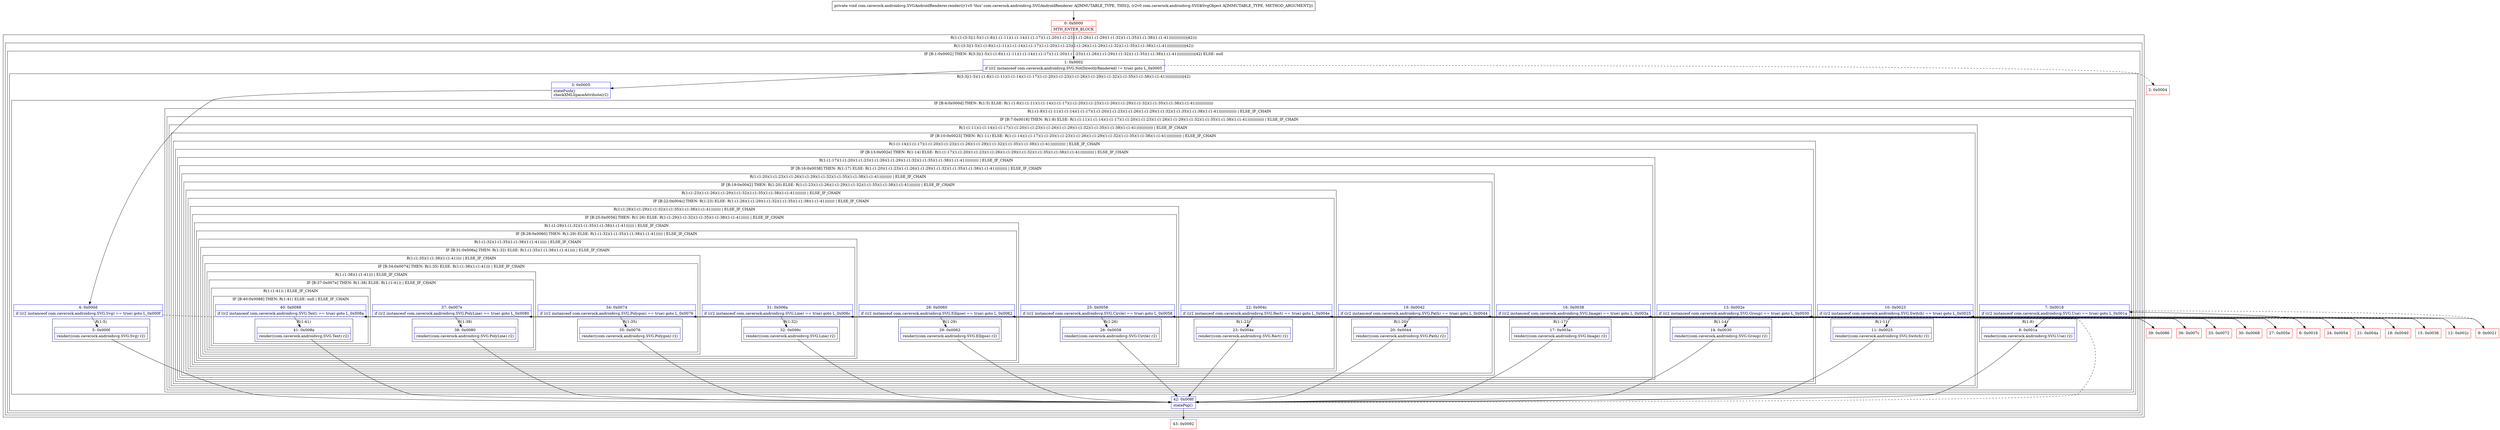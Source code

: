 digraph "CFG forcom.caverock.androidsvg.SVGAndroidRenderer.render(Lcom\/caverock\/androidsvg\/SVG$SvgObject;)V" {
subgraph cluster_Region_883477823 {
label = "R(1:(1:(3:3|(1:5)(1:(1:8)(1:(1:11)(1:(1:14)(1:(1:17)(1:(1:20)(1:(1:23)(1:(1:26)(1:(1:29)(1:(1:32)(1:(1:35)(1:(1:38)(1:(1:41)))))))))))))|42)))";
node [shape=record,color=blue];
subgraph cluster_Region_1891448077 {
label = "R(1:(3:3|(1:5)(1:(1:8)(1:(1:11)(1:(1:14)(1:(1:17)(1:(1:20)(1:(1:23)(1:(1:26)(1:(1:29)(1:(1:32)(1:(1:35)(1:(1:38)(1:(1:41)))))))))))))|42))";
node [shape=record,color=blue];
subgraph cluster_IfRegion_1332142942 {
label = "IF [B:1:0x0002] THEN: R(3:3|(1:5)(1:(1:8)(1:(1:11)(1:(1:14)(1:(1:17)(1:(1:20)(1:(1:23)(1:(1:26)(1:(1:29)(1:(1:32)(1:(1:35)(1:(1:38)(1:(1:41)))))))))))))|42) ELSE: null";
node [shape=record,color=blue];
Node_1 [shape=record,label="{1\:\ 0x0002|if ((r2 instanceof com.caverock.androidsvg.SVG.NotDirectlyRendered) != true) goto L_0x0005\l}"];
subgraph cluster_Region_2028431261 {
label = "R(3:3|(1:5)(1:(1:8)(1:(1:11)(1:(1:14)(1:(1:17)(1:(1:20)(1:(1:23)(1:(1:26)(1:(1:29)(1:(1:32)(1:(1:35)(1:(1:38)(1:(1:41)))))))))))))|42)";
node [shape=record,color=blue];
Node_3 [shape=record,label="{3\:\ 0x0005|statePush()\lcheckXMLSpaceAttribute(r2)\l}"];
subgraph cluster_IfRegion_181701771 {
label = "IF [B:4:0x000d] THEN: R(1:5) ELSE: R(1:(1:8)(1:(1:11)(1:(1:14)(1:(1:17)(1:(1:20)(1:(1:23)(1:(1:26)(1:(1:29)(1:(1:32)(1:(1:35)(1:(1:38)(1:(1:41)))))))))))))";
node [shape=record,color=blue];
Node_4 [shape=record,label="{4\:\ 0x000d|if ((r2 instanceof com.caverock.androidsvg.SVG.Svg) == true) goto L_0x000f\l}"];
subgraph cluster_Region_332973441 {
label = "R(1:5)";
node [shape=record,color=blue];
Node_5 [shape=record,label="{5\:\ 0x000f|render((com.caverock.androidsvg.SVG.Svg) r2)\l}"];
}
subgraph cluster_Region_1801234615 {
label = "R(1:(1:8)(1:(1:11)(1:(1:14)(1:(1:17)(1:(1:20)(1:(1:23)(1:(1:26)(1:(1:29)(1:(1:32)(1:(1:35)(1:(1:38)(1:(1:41))))))))))))) | ELSE_IF_CHAIN\l";
node [shape=record,color=blue];
subgraph cluster_IfRegion_675602894 {
label = "IF [B:7:0x0018] THEN: R(1:8) ELSE: R(1:(1:11)(1:(1:14)(1:(1:17)(1:(1:20)(1:(1:23)(1:(1:26)(1:(1:29)(1:(1:32)(1:(1:35)(1:(1:38)(1:(1:41)))))))))))) | ELSE_IF_CHAIN\l";
node [shape=record,color=blue];
Node_7 [shape=record,label="{7\:\ 0x0018|if ((r2 instanceof com.caverock.androidsvg.SVG.Use) == true) goto L_0x001a\l}"];
subgraph cluster_Region_106594457 {
label = "R(1:8)";
node [shape=record,color=blue];
Node_8 [shape=record,label="{8\:\ 0x001a|render((com.caverock.androidsvg.SVG.Use) r2)\l}"];
}
subgraph cluster_Region_1400613150 {
label = "R(1:(1:11)(1:(1:14)(1:(1:17)(1:(1:20)(1:(1:23)(1:(1:26)(1:(1:29)(1:(1:32)(1:(1:35)(1:(1:38)(1:(1:41)))))))))))) | ELSE_IF_CHAIN\l";
node [shape=record,color=blue];
subgraph cluster_IfRegion_1567402710 {
label = "IF [B:10:0x0023] THEN: R(1:11) ELSE: R(1:(1:14)(1:(1:17)(1:(1:20)(1:(1:23)(1:(1:26)(1:(1:29)(1:(1:32)(1:(1:35)(1:(1:38)(1:(1:41))))))))))) | ELSE_IF_CHAIN\l";
node [shape=record,color=blue];
Node_10 [shape=record,label="{10\:\ 0x0023|if ((r2 instanceof com.caverock.androidsvg.SVG.Switch) == true) goto L_0x0025\l}"];
subgraph cluster_Region_1378449956 {
label = "R(1:11)";
node [shape=record,color=blue];
Node_11 [shape=record,label="{11\:\ 0x0025|render((com.caverock.androidsvg.SVG.Switch) r2)\l}"];
}
subgraph cluster_Region_2451120 {
label = "R(1:(1:14)(1:(1:17)(1:(1:20)(1:(1:23)(1:(1:26)(1:(1:29)(1:(1:32)(1:(1:35)(1:(1:38)(1:(1:41))))))))))) | ELSE_IF_CHAIN\l";
node [shape=record,color=blue];
subgraph cluster_IfRegion_244845811 {
label = "IF [B:13:0x002e] THEN: R(1:14) ELSE: R(1:(1:17)(1:(1:20)(1:(1:23)(1:(1:26)(1:(1:29)(1:(1:32)(1:(1:35)(1:(1:38)(1:(1:41)))))))))) | ELSE_IF_CHAIN\l";
node [shape=record,color=blue];
Node_13 [shape=record,label="{13\:\ 0x002e|if ((r2 instanceof com.caverock.androidsvg.SVG.Group) == true) goto L_0x0030\l}"];
subgraph cluster_Region_916078060 {
label = "R(1:14)";
node [shape=record,color=blue];
Node_14 [shape=record,label="{14\:\ 0x0030|render((com.caverock.androidsvg.SVG.Group) r2)\l}"];
}
subgraph cluster_Region_796625217 {
label = "R(1:(1:17)(1:(1:20)(1:(1:23)(1:(1:26)(1:(1:29)(1:(1:32)(1:(1:35)(1:(1:38)(1:(1:41)))))))))) | ELSE_IF_CHAIN\l";
node [shape=record,color=blue];
subgraph cluster_IfRegion_71330552 {
label = "IF [B:16:0x0038] THEN: R(1:17) ELSE: R(1:(1:20)(1:(1:23)(1:(1:26)(1:(1:29)(1:(1:32)(1:(1:35)(1:(1:38)(1:(1:41))))))))) | ELSE_IF_CHAIN\l";
node [shape=record,color=blue];
Node_16 [shape=record,label="{16\:\ 0x0038|if ((r2 instanceof com.caverock.androidsvg.SVG.Image) == true) goto L_0x003a\l}"];
subgraph cluster_Region_1257312535 {
label = "R(1:17)";
node [shape=record,color=blue];
Node_17 [shape=record,label="{17\:\ 0x003a|render((com.caverock.androidsvg.SVG.Image) r2)\l}"];
}
subgraph cluster_Region_769859832 {
label = "R(1:(1:20)(1:(1:23)(1:(1:26)(1:(1:29)(1:(1:32)(1:(1:35)(1:(1:38)(1:(1:41))))))))) | ELSE_IF_CHAIN\l";
node [shape=record,color=blue];
subgraph cluster_IfRegion_1587643780 {
label = "IF [B:19:0x0042] THEN: R(1:20) ELSE: R(1:(1:23)(1:(1:26)(1:(1:29)(1:(1:32)(1:(1:35)(1:(1:38)(1:(1:41)))))))) | ELSE_IF_CHAIN\l";
node [shape=record,color=blue];
Node_19 [shape=record,label="{19\:\ 0x0042|if ((r2 instanceof com.caverock.androidsvg.SVG.Path) == true) goto L_0x0044\l}"];
subgraph cluster_Region_1496392450 {
label = "R(1:20)";
node [shape=record,color=blue];
Node_20 [shape=record,label="{20\:\ 0x0044|render((com.caverock.androidsvg.SVG.Path) r2)\l}"];
}
subgraph cluster_Region_453703834 {
label = "R(1:(1:23)(1:(1:26)(1:(1:29)(1:(1:32)(1:(1:35)(1:(1:38)(1:(1:41)))))))) | ELSE_IF_CHAIN\l";
node [shape=record,color=blue];
subgraph cluster_IfRegion_794492899 {
label = "IF [B:22:0x004c] THEN: R(1:23) ELSE: R(1:(1:26)(1:(1:29)(1:(1:32)(1:(1:35)(1:(1:38)(1:(1:41))))))) | ELSE_IF_CHAIN\l";
node [shape=record,color=blue];
Node_22 [shape=record,label="{22\:\ 0x004c|if ((r2 instanceof com.caverock.androidsvg.SVG.Rect) == true) goto L_0x004e\l}"];
subgraph cluster_Region_2097529385 {
label = "R(1:23)";
node [shape=record,color=blue];
Node_23 [shape=record,label="{23\:\ 0x004e|render((com.caverock.androidsvg.SVG.Rect) r2)\l}"];
}
subgraph cluster_Region_771545016 {
label = "R(1:(1:26)(1:(1:29)(1:(1:32)(1:(1:35)(1:(1:38)(1:(1:41))))))) | ELSE_IF_CHAIN\l";
node [shape=record,color=blue];
subgraph cluster_IfRegion_1635656885 {
label = "IF [B:25:0x0056] THEN: R(1:26) ELSE: R(1:(1:29)(1:(1:32)(1:(1:35)(1:(1:38)(1:(1:41)))))) | ELSE_IF_CHAIN\l";
node [shape=record,color=blue];
Node_25 [shape=record,label="{25\:\ 0x0056|if ((r2 instanceof com.caverock.androidsvg.SVG.Circle) == true) goto L_0x0058\l}"];
subgraph cluster_Region_430144158 {
label = "R(1:26)";
node [shape=record,color=blue];
Node_26 [shape=record,label="{26\:\ 0x0058|render((com.caverock.androidsvg.SVG.Circle) r2)\l}"];
}
subgraph cluster_Region_1256519433 {
label = "R(1:(1:29)(1:(1:32)(1:(1:35)(1:(1:38)(1:(1:41)))))) | ELSE_IF_CHAIN\l";
node [shape=record,color=blue];
subgraph cluster_IfRegion_32422138 {
label = "IF [B:28:0x0060] THEN: R(1:29) ELSE: R(1:(1:32)(1:(1:35)(1:(1:38)(1:(1:41))))) | ELSE_IF_CHAIN\l";
node [shape=record,color=blue];
Node_28 [shape=record,label="{28\:\ 0x0060|if ((r2 instanceof com.caverock.androidsvg.SVG.Ellipse) == true) goto L_0x0062\l}"];
subgraph cluster_Region_296058878 {
label = "R(1:29)";
node [shape=record,color=blue];
Node_29 [shape=record,label="{29\:\ 0x0062|render((com.caverock.androidsvg.SVG.Ellipse) r2)\l}"];
}
subgraph cluster_Region_324047070 {
label = "R(1:(1:32)(1:(1:35)(1:(1:38)(1:(1:41))))) | ELSE_IF_CHAIN\l";
node [shape=record,color=blue];
subgraph cluster_IfRegion_2128703746 {
label = "IF [B:31:0x006a] THEN: R(1:32) ELSE: R(1:(1:35)(1:(1:38)(1:(1:41)))) | ELSE_IF_CHAIN\l";
node [shape=record,color=blue];
Node_31 [shape=record,label="{31\:\ 0x006a|if ((r2 instanceof com.caverock.androidsvg.SVG.Line) == true) goto L_0x006c\l}"];
subgraph cluster_Region_171716428 {
label = "R(1:32)";
node [shape=record,color=blue];
Node_32 [shape=record,label="{32\:\ 0x006c|render((com.caverock.androidsvg.SVG.Line) r2)\l}"];
}
subgraph cluster_Region_819788666 {
label = "R(1:(1:35)(1:(1:38)(1:(1:41)))) | ELSE_IF_CHAIN\l";
node [shape=record,color=blue];
subgraph cluster_IfRegion_664624095 {
label = "IF [B:34:0x0074] THEN: R(1:35) ELSE: R(1:(1:38)(1:(1:41))) | ELSE_IF_CHAIN\l";
node [shape=record,color=blue];
Node_34 [shape=record,label="{34\:\ 0x0074|if ((r2 instanceof com.caverock.androidsvg.SVG.Polygon) == true) goto L_0x0076\l}"];
subgraph cluster_Region_1375819599 {
label = "R(1:35)";
node [shape=record,color=blue];
Node_35 [shape=record,label="{35\:\ 0x0076|render((com.caverock.androidsvg.SVG.Polygon) r2)\l}"];
}
subgraph cluster_Region_967590924 {
label = "R(1:(1:38)(1:(1:41))) | ELSE_IF_CHAIN\l";
node [shape=record,color=blue];
subgraph cluster_IfRegion_1862037352 {
label = "IF [B:37:0x007e] THEN: R(1:38) ELSE: R(1:(1:41)) | ELSE_IF_CHAIN\l";
node [shape=record,color=blue];
Node_37 [shape=record,label="{37\:\ 0x007e|if ((r2 instanceof com.caverock.androidsvg.SVG.PolyLine) == true) goto L_0x0080\l}"];
subgraph cluster_Region_594707147 {
label = "R(1:38)";
node [shape=record,color=blue];
Node_38 [shape=record,label="{38\:\ 0x0080|render((com.caverock.androidsvg.SVG.PolyLine) r2)\l}"];
}
subgraph cluster_Region_2064712389 {
label = "R(1:(1:41)) | ELSE_IF_CHAIN\l";
node [shape=record,color=blue];
subgraph cluster_IfRegion_549889423 {
label = "IF [B:40:0x0088] THEN: R(1:41) ELSE: null | ELSE_IF_CHAIN\l";
node [shape=record,color=blue];
Node_40 [shape=record,label="{40\:\ 0x0088|if ((r2 instanceof com.caverock.androidsvg.SVG.Text) == true) goto L_0x008a\l}"];
subgraph cluster_Region_768346576 {
label = "R(1:41)";
node [shape=record,color=blue];
Node_41 [shape=record,label="{41\:\ 0x008a|render((com.caverock.androidsvg.SVG.Text) r2)\l}"];
}
}
}
}
}
}
}
}
}
}
}
}
}
}
}
}
}
}
}
}
}
}
}
}
}
}
Node_42 [shape=record,label="{42\:\ 0x008f|statePop()\l}"];
}
}
}
}
Node_0 [shape=record,color=red,label="{0\:\ 0x0000|MTH_ENTER_BLOCK\l}"];
Node_2 [shape=record,color=red,label="{2\:\ 0x0004}"];
Node_6 [shape=record,color=red,label="{6\:\ 0x0016}"];
Node_9 [shape=record,color=red,label="{9\:\ 0x0021}"];
Node_12 [shape=record,color=red,label="{12\:\ 0x002c}"];
Node_15 [shape=record,color=red,label="{15\:\ 0x0036}"];
Node_18 [shape=record,color=red,label="{18\:\ 0x0040}"];
Node_21 [shape=record,color=red,label="{21\:\ 0x004a}"];
Node_24 [shape=record,color=red,label="{24\:\ 0x0054}"];
Node_27 [shape=record,color=red,label="{27\:\ 0x005e}"];
Node_30 [shape=record,color=red,label="{30\:\ 0x0068}"];
Node_33 [shape=record,color=red,label="{33\:\ 0x0072}"];
Node_36 [shape=record,color=red,label="{36\:\ 0x007c}"];
Node_39 [shape=record,color=red,label="{39\:\ 0x0086}"];
Node_43 [shape=record,color=red,label="{43\:\ 0x0092}"];
MethodNode[shape=record,label="{private void com.caverock.androidsvg.SVGAndroidRenderer.render((r1v0 'this' com.caverock.androidsvg.SVGAndroidRenderer A[IMMUTABLE_TYPE, THIS]), (r2v0 com.caverock.androidsvg.SVG$SvgObject A[IMMUTABLE_TYPE, METHOD_ARGUMENT])) }"];
MethodNode -> Node_0;
Node_1 -> Node_2[style=dashed];
Node_1 -> Node_3;
Node_3 -> Node_4;
Node_4 -> Node_5;
Node_4 -> Node_6[style=dashed];
Node_5 -> Node_42;
Node_7 -> Node_8;
Node_7 -> Node_9[style=dashed];
Node_8 -> Node_42;
Node_10 -> Node_11;
Node_10 -> Node_12[style=dashed];
Node_11 -> Node_42;
Node_13 -> Node_14;
Node_13 -> Node_15[style=dashed];
Node_14 -> Node_42;
Node_16 -> Node_17;
Node_16 -> Node_18[style=dashed];
Node_17 -> Node_42;
Node_19 -> Node_20;
Node_19 -> Node_21[style=dashed];
Node_20 -> Node_42;
Node_22 -> Node_23;
Node_22 -> Node_24[style=dashed];
Node_23 -> Node_42;
Node_25 -> Node_26;
Node_25 -> Node_27[style=dashed];
Node_26 -> Node_42;
Node_28 -> Node_29;
Node_28 -> Node_30[style=dashed];
Node_29 -> Node_42;
Node_31 -> Node_32;
Node_31 -> Node_33[style=dashed];
Node_32 -> Node_42;
Node_34 -> Node_35;
Node_34 -> Node_36[style=dashed];
Node_35 -> Node_42;
Node_37 -> Node_38;
Node_37 -> Node_39[style=dashed];
Node_38 -> Node_42;
Node_40 -> Node_41;
Node_40 -> Node_42[style=dashed];
Node_41 -> Node_42;
Node_42 -> Node_43;
Node_0 -> Node_1;
Node_6 -> Node_7;
Node_9 -> Node_10;
Node_12 -> Node_13;
Node_15 -> Node_16;
Node_18 -> Node_19;
Node_21 -> Node_22;
Node_24 -> Node_25;
Node_27 -> Node_28;
Node_30 -> Node_31;
Node_33 -> Node_34;
Node_36 -> Node_37;
Node_39 -> Node_40;
}

